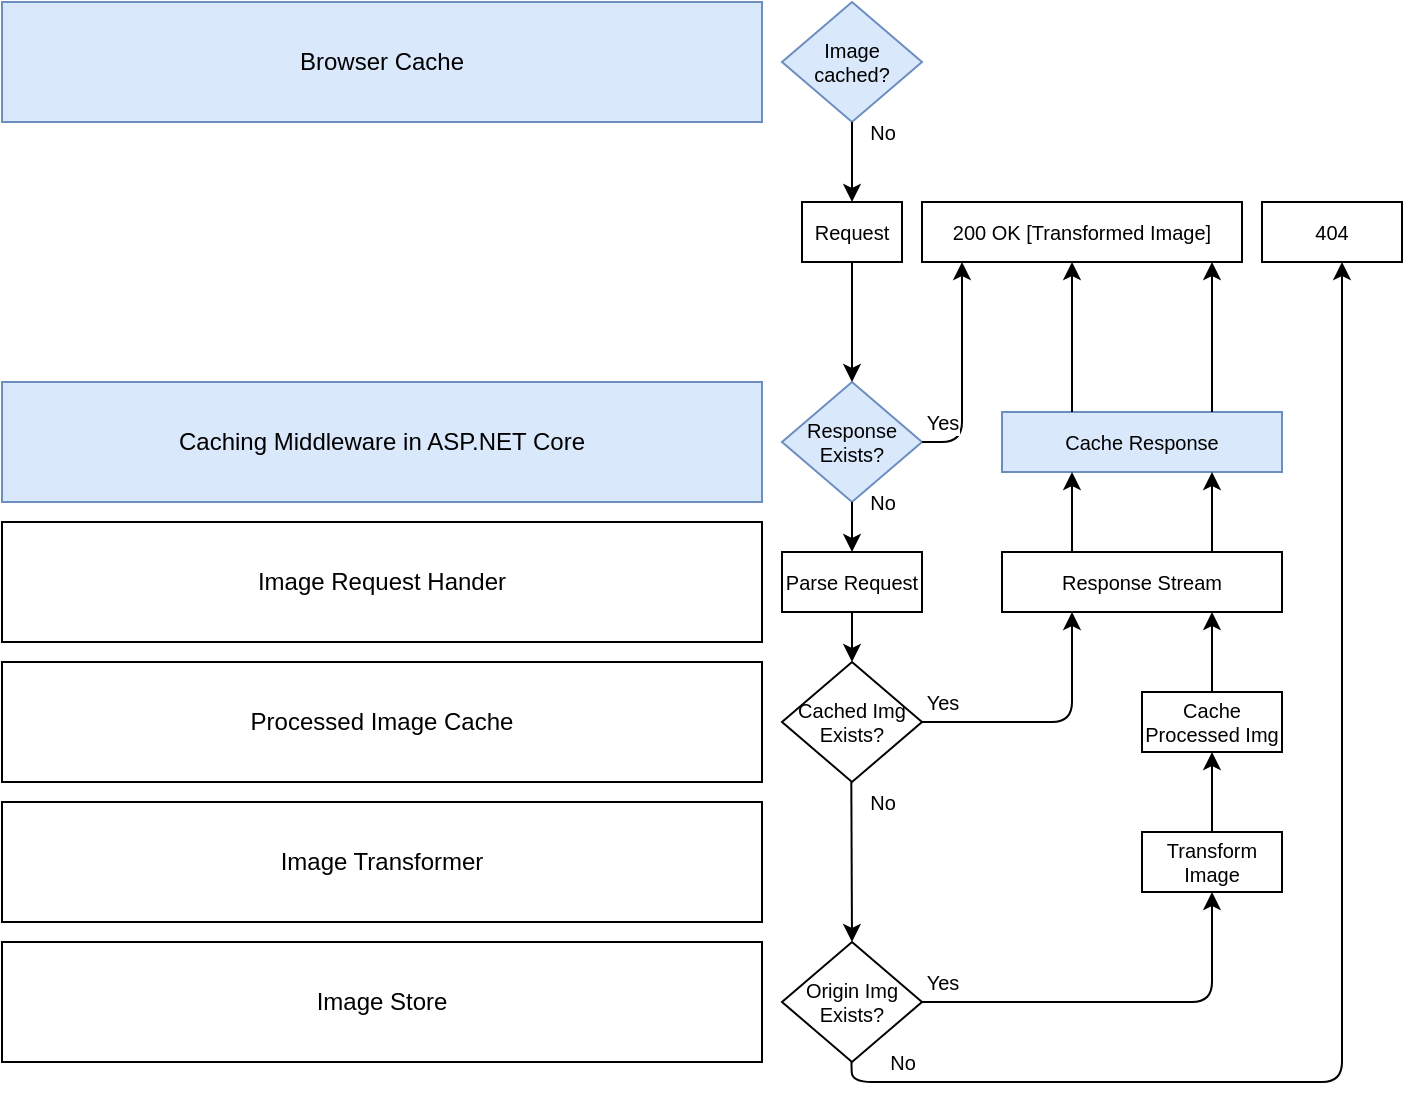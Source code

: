 <mxfile version="14.1.8" type="device"><diagram id="QVOCCz_iMjM97a8ofWEb" name="Page-1"><mxGraphModel dx="1422" dy="822" grid="1" gridSize="10" guides="1" tooltips="1" connect="1" arrows="1" fold="1" page="1" pageScale="1" pageWidth="850" pageHeight="1100" math="0" shadow="0"><root><mxCell id="0"/><mxCell id="1" parent="0"/><mxCell id="NHflIZ7cFL9P5vqpatI6-5" value="Request" style="rounded=0;whiteSpace=wrap;html=1;fontSize=10;" parent="1" vertex="1"><mxGeometry x="490" y="190" width="50" height="30" as="geometry"/></mxCell><mxCell id="NHflIZ7cFL9P5vqpatI6-6" value="Caching Middleware in ASP.NET Core" style="rounded=0;whiteSpace=wrap;html=1;fillColor=#dae8fc;strokeColor=#6c8ebf;" parent="1" vertex="1"><mxGeometry x="90" y="280" width="380" height="60" as="geometry"/></mxCell><mxCell id="NHflIZ7cFL9P5vqpatI6-7" value="Image Request Hander" style="rounded=0;whiteSpace=wrap;html=1;" parent="1" vertex="1"><mxGeometry x="90" y="350" width="380" height="60" as="geometry"/></mxCell><mxCell id="NHflIZ7cFL9P5vqpatI6-8" value="Processed Image Cache" style="rounded=0;whiteSpace=wrap;html=1;" parent="1" vertex="1"><mxGeometry x="90" y="420" width="380" height="60" as="geometry"/></mxCell><mxCell id="NHflIZ7cFL9P5vqpatI6-9" value="Image Transformer" style="rounded=0;whiteSpace=wrap;html=1;" parent="1" vertex="1"><mxGeometry x="90" y="490" width="380" height="60" as="geometry"/></mxCell><mxCell id="NHflIZ7cFL9P5vqpatI6-10" value="Image Store" style="rounded=0;whiteSpace=wrap;html=1;" parent="1" vertex="1"><mxGeometry x="90" y="560" width="380" height="60" as="geometry"/></mxCell><mxCell id="NHflIZ7cFL9P5vqpatI6-11" value="Response Exists?" style="rhombus;whiteSpace=wrap;html=1;fontSize=10;fillColor=#dae8fc;strokeColor=#6c8ebf;" parent="1" vertex="1"><mxGeometry x="480" y="280" width="70" height="60" as="geometry"/></mxCell><mxCell id="NHflIZ7cFL9P5vqpatI6-12" value="Cached Img Exists?" style="rhombus;whiteSpace=wrap;html=1;fontSize=10;" parent="1" vertex="1"><mxGeometry x="480" y="420" width="70" height="60" as="geometry"/></mxCell><mxCell id="NHflIZ7cFL9P5vqpatI6-13" value="Origin Img&lt;br&gt;Exists?" style="rhombus;whiteSpace=wrap;html=1;fontSize=10;" parent="1" vertex="1"><mxGeometry x="480" y="560" width="70" height="60" as="geometry"/></mxCell><mxCell id="NHflIZ7cFL9P5vqpatI6-14" value="" style="endArrow=classic;html=1;entryX=0.5;entryY=0;entryDx=0;entryDy=0;fontSize=10;" parent="1" target="NHflIZ7cFL9P5vqpatI6-11" edge="1"><mxGeometry width="50" height="50" relative="1" as="geometry"><mxPoint x="515" y="220" as="sourcePoint"/><mxPoint x="470" y="350" as="targetPoint"/></mxGeometry></mxCell><mxCell id="NHflIZ7cFL9P5vqpatI6-16" value="Transform Image" style="rounded=0;whiteSpace=wrap;html=1;fontSize=10;" parent="1" vertex="1"><mxGeometry x="660" y="505" width="70" height="30" as="geometry"/></mxCell><mxCell id="NHflIZ7cFL9P5vqpatI6-17" value="Parse Request" style="rounded=0;whiteSpace=wrap;html=1;fontSize=10;" parent="1" vertex="1"><mxGeometry x="480" y="365" width="70" height="30" as="geometry"/></mxCell><mxCell id="NHflIZ7cFL9P5vqpatI6-18" value="No" style="endArrow=classic;html=1;entryX=0.5;entryY=0;entryDx=0;entryDy=0;fontSize=10;" parent="1" target="NHflIZ7cFL9P5vqpatI6-13" edge="1"><mxGeometry x="-0.748" y="15" width="50" height="50" relative="1" as="geometry"><mxPoint x="514.66" y="480" as="sourcePoint"/><mxPoint x="514.66" y="540.0" as="targetPoint"/><mxPoint as="offset"/></mxGeometry></mxCell><mxCell id="NHflIZ7cFL9P5vqpatI6-20" value="Yes" style="endArrow=classic;html=1;entryX=0.5;entryY=1;entryDx=0;entryDy=0;fontSize=10;" parent="1" target="NHflIZ7cFL9P5vqpatI6-16" edge="1"><mxGeometry x="-0.9" y="10" width="50" height="50" relative="1" as="geometry"><mxPoint x="550" y="590" as="sourcePoint"/><mxPoint x="595" y="550" as="targetPoint"/><Array as="points"><mxPoint x="695" y="590"/></Array><mxPoint as="offset"/></mxGeometry></mxCell><mxCell id="NHflIZ7cFL9P5vqpatI6-21" value="Yes" style="endArrow=classic;html=1;entryX=0.25;entryY=1;entryDx=0;entryDy=0;fontSize=10;" parent="1" target="NHflIZ7cFL9P5vqpatI6-24" edge="1"><mxGeometry x="-0.856" y="10" width="50" height="50" relative="1" as="geometry"><mxPoint x="550" y="450" as="sourcePoint"/><mxPoint x="600" y="410" as="targetPoint"/><Array as="points"><mxPoint x="625" y="450"/></Array><mxPoint as="offset"/></mxGeometry></mxCell><mxCell id="NHflIZ7cFL9P5vqpatI6-22" value="Yes" style="endArrow=classic;html=1;fontSize=10;" parent="1" edge="1"><mxGeometry x="-0.455" y="10" width="50" height="50" relative="1" as="geometry"><mxPoint x="550" y="310.0" as="sourcePoint"/><mxPoint x="570" y="220" as="targetPoint"/><Array as="points"><mxPoint x="570" y="310"/></Array><mxPoint as="offset"/></mxGeometry></mxCell><mxCell id="NHflIZ7cFL9P5vqpatI6-23" value="Cache Processed Img" style="rounded=0;whiteSpace=wrap;html=1;fontSize=10;" parent="1" vertex="1"><mxGeometry x="660" y="435" width="70" height="30" as="geometry"/></mxCell><mxCell id="NHflIZ7cFL9P5vqpatI6-24" value="Response Stream" style="rounded=0;whiteSpace=wrap;html=1;fontSize=10;" parent="1" vertex="1"><mxGeometry x="590" y="365" width="140" height="30" as="geometry"/></mxCell><mxCell id="NHflIZ7cFL9P5vqpatI6-25" value="Cache Response" style="rounded=0;whiteSpace=wrap;html=1;fontSize=10;fillColor=#dae8fc;strokeColor=#6c8ebf;" parent="1" vertex="1"><mxGeometry x="590" y="295" width="140" height="30" as="geometry"/></mxCell><mxCell id="NHflIZ7cFL9P5vqpatI6-28" value="" style="endArrow=classic;html=1;exitX=0.5;exitY=0;exitDx=0;exitDy=0;entryX=0.5;entryY=1;entryDx=0;entryDy=0;fontSize=10;" parent="1" source="NHflIZ7cFL9P5vqpatI6-16" target="NHflIZ7cFL9P5vqpatI6-23" edge="1"><mxGeometry width="50" height="50" relative="1" as="geometry"><mxPoint x="740" y="490" as="sourcePoint"/><mxPoint x="790" y="440" as="targetPoint"/></mxGeometry></mxCell><mxCell id="NHflIZ7cFL9P5vqpatI6-29" value="" style="endArrow=classic;html=1;exitX=0.5;exitY=0;exitDx=0;exitDy=0;entryX=0.75;entryY=1;entryDx=0;entryDy=0;fontSize=10;" parent="1" source="NHflIZ7cFL9P5vqpatI6-23" target="NHflIZ7cFL9P5vqpatI6-24" edge="1"><mxGeometry width="50" height="50" relative="1" as="geometry"><mxPoint x="705.0" y="520" as="sourcePoint"/><mxPoint x="705.0" y="480" as="targetPoint"/></mxGeometry></mxCell><mxCell id="NHflIZ7cFL9P5vqpatI6-30" value="" style="endArrow=classic;html=1;exitX=0.75;exitY=0;exitDx=0;exitDy=0;entryX=0.75;entryY=1;entryDx=0;entryDy=0;fontSize=10;" parent="1" source="NHflIZ7cFL9P5vqpatI6-24" target="NHflIZ7cFL9P5vqpatI6-25" edge="1"><mxGeometry width="50" height="50" relative="1" as="geometry"><mxPoint x="695.0" y="440.0" as="sourcePoint"/><mxPoint x="695.0" y="400.0" as="targetPoint"/><Array as="points"/></mxGeometry></mxCell><mxCell id="NHflIZ7cFL9P5vqpatI6-31" value="" style="endArrow=classic;html=1;exitX=0.25;exitY=0;exitDx=0;exitDy=0;fontSize=10;entryX=0.25;entryY=1;entryDx=0;entryDy=0;" parent="1" source="NHflIZ7cFL9P5vqpatI6-24" target="NHflIZ7cFL9P5vqpatI6-25" edge="1"><mxGeometry width="50" height="50" relative="1" as="geometry"><mxPoint x="705.0" y="380.0" as="sourcePoint"/><mxPoint x="630" y="328" as="targetPoint"/><Array as="points"/></mxGeometry></mxCell><mxCell id="NHflIZ7cFL9P5vqpatI6-32" value="" style="endArrow=classic;html=1;exitX=0.25;exitY=0;exitDx=0;exitDy=0;fontSize=10;" parent="1" source="NHflIZ7cFL9P5vqpatI6-25" edge="1"><mxGeometry width="50" height="50" relative="1" as="geometry"><mxPoint x="639.9" y="380.9" as="sourcePoint"/><mxPoint x="625" y="220" as="targetPoint"/><Array as="points"/></mxGeometry></mxCell><mxCell id="NHflIZ7cFL9P5vqpatI6-33" value="" style="endArrow=classic;html=1;exitX=0.75;exitY=0;exitDx=0;exitDy=0;fontSize=10;" parent="1" source="NHflIZ7cFL9P5vqpatI6-25" edge="1"><mxGeometry width="50" height="50" relative="1" as="geometry"><mxPoint x="694.75" y="300" as="sourcePoint"/><mxPoint x="695" y="220" as="targetPoint"/><Array as="points"/></mxGeometry></mxCell><mxCell id="NHflIZ7cFL9P5vqpatI6-34" value="No" style="endArrow=classic;html=1;entryX=0.5;entryY=0;entryDx=0;entryDy=0;fontSize=10;" parent="1" target="NHflIZ7cFL9P5vqpatI6-17" edge="1"><mxGeometry x="-1" y="15" width="50" height="50" relative="1" as="geometry"><mxPoint x="515" y="340" as="sourcePoint"/><mxPoint x="525" y="290" as="targetPoint"/><mxPoint as="offset"/></mxGeometry></mxCell><mxCell id="NHflIZ7cFL9P5vqpatI6-35" value="" style="endArrow=classic;html=1;entryX=0.5;entryY=0;entryDx=0;entryDy=0;fontSize=10;exitX=0.5;exitY=1;exitDx=0;exitDy=0;" parent="1" source="NHflIZ7cFL9P5vqpatI6-17" target="NHflIZ7cFL9P5vqpatI6-12" edge="1"><mxGeometry width="50" height="50" relative="1" as="geometry"><mxPoint x="525" y="350" as="sourcePoint"/><mxPoint x="525" y="380" as="targetPoint"/></mxGeometry></mxCell><mxCell id="NHflIZ7cFL9P5vqpatI6-36" value="200 OK [Transformed Image]" style="rounded=0;whiteSpace=wrap;html=1;fontSize=10;" parent="1" vertex="1"><mxGeometry x="550" y="190" width="160" height="30" as="geometry"/></mxCell><mxCell id="NHflIZ7cFL9P5vqpatI6-37" value="No" style="endArrow=classic;html=1;fontSize=10;" parent="1" edge="1"><mxGeometry x="-0.895" y="10" width="50" height="50" relative="1" as="geometry"><mxPoint x="514.71" y="620" as="sourcePoint"/><mxPoint x="760" y="220" as="targetPoint"/><Array as="points"><mxPoint x="515" y="630"/><mxPoint x="760" y="630"/></Array><mxPoint as="offset"/></mxGeometry></mxCell><mxCell id="NHflIZ7cFL9P5vqpatI6-38" value="404" style="rounded=0;whiteSpace=wrap;html=1;fontSize=10;" parent="1" vertex="1"><mxGeometry x="720" y="190" width="70" height="30" as="geometry"/></mxCell><mxCell id="ndI4_m9HnQnvBSJNx-Ij-1" value="Browser Cache" style="rounded=0;whiteSpace=wrap;html=1;fillColor=#dae8fc;strokeColor=#6c8ebf;" vertex="1" parent="1"><mxGeometry x="90" y="90" width="380" height="60" as="geometry"/></mxCell><mxCell id="ndI4_m9HnQnvBSJNx-Ij-2" value="Image cached?" style="rhombus;whiteSpace=wrap;html=1;fontSize=10;fillColor=#dae8fc;strokeColor=#6c8ebf;" vertex="1" parent="1"><mxGeometry x="480" y="90" width="70" height="60" as="geometry"/></mxCell><mxCell id="ndI4_m9HnQnvBSJNx-Ij-3" value="No" style="endArrow=classic;html=1;fontSize=10;exitX=0.5;exitY=1;exitDx=0;exitDy=0;" edge="1" parent="1" source="ndI4_m9HnQnvBSJNx-Ij-2"><mxGeometry x="-0.748" y="15" width="50" height="50" relative="1" as="geometry"><mxPoint x="524.66" y="490" as="sourcePoint"/><mxPoint x="515" y="190" as="targetPoint"/><mxPoint as="offset"/></mxGeometry></mxCell></root></mxGraphModel></diagram></mxfile>